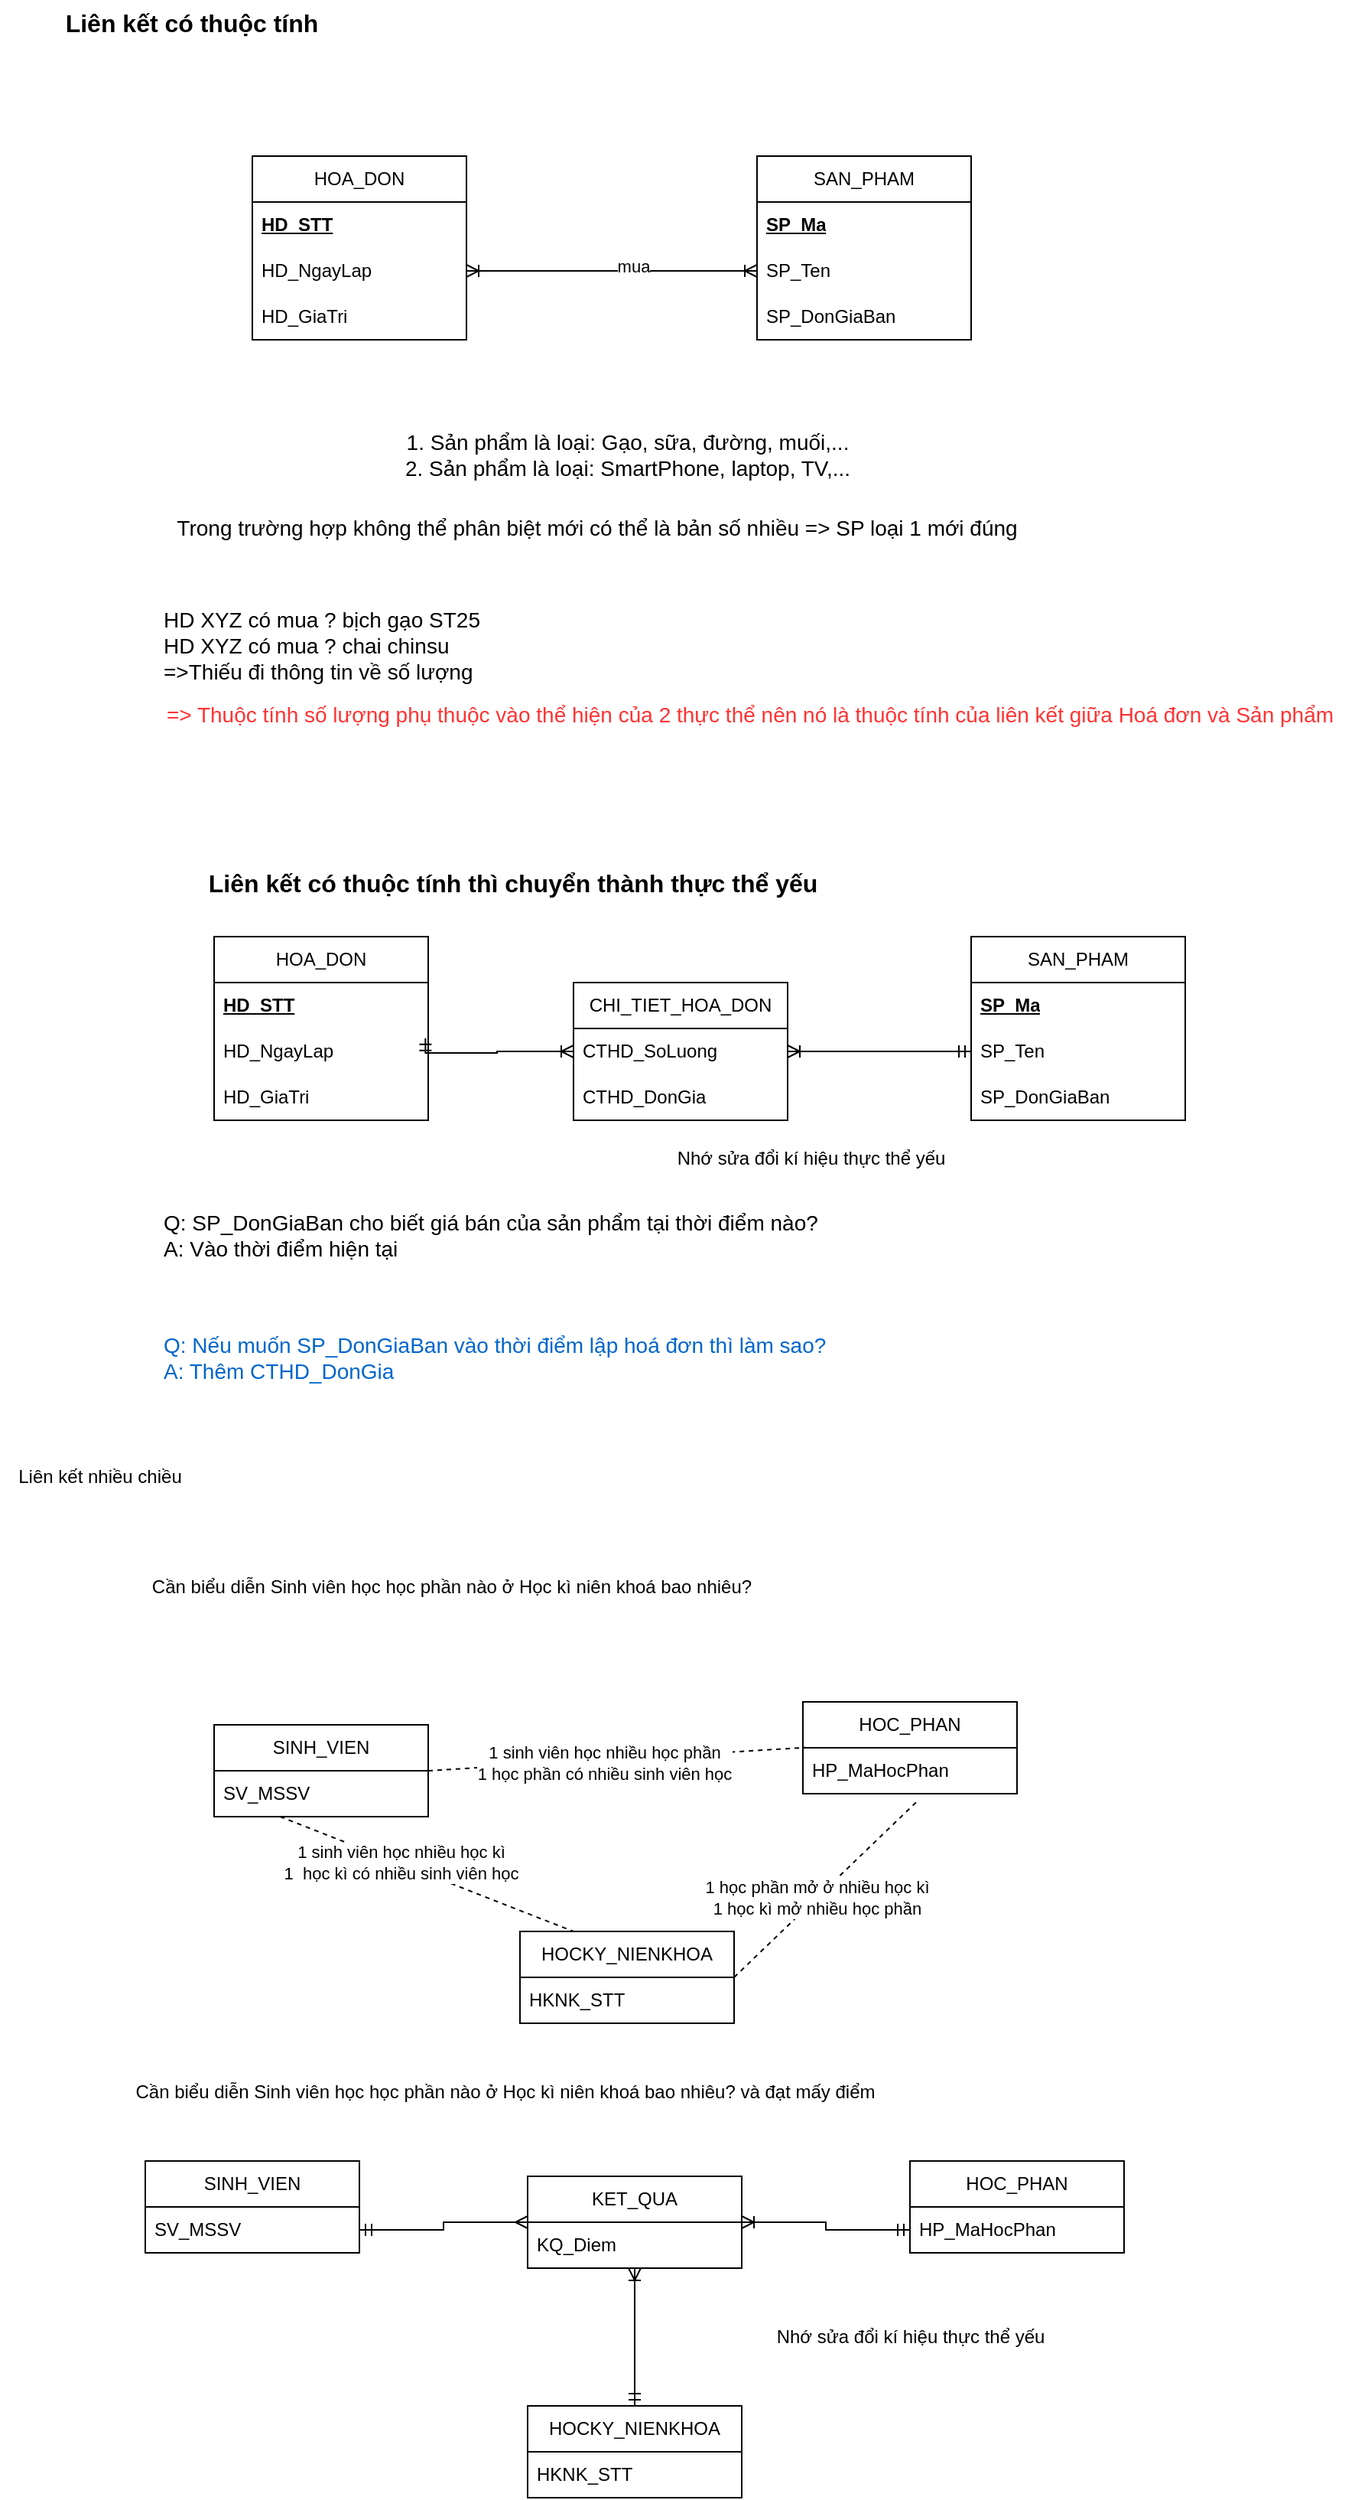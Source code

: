 <mxfile version="24.7.16">
  <diagram id="R2lEEEUBdFMjLlhIrx00" name="Page-1">
    <mxGraphModel dx="7797" dy="3767" grid="1" gridSize="10" guides="1" tooltips="1" connect="1" arrows="1" fold="1" page="1" pageScale="1" pageWidth="850" pageHeight="1100" math="0" shadow="0" extFonts="Permanent Marker^https://fonts.googleapis.com/css?family=Permanent+Marker">
      <root>
        <mxCell id="0" />
        <mxCell id="1" parent="0" />
        <mxCell id="qtCN9W1aLvhED1hf9tJf-10" value="&lt;font style=&quot;font-size: 16px;&quot;&gt;&lt;b&gt;Liên kết có thuộc tính&lt;/b&gt;&lt;/font&gt;" style="text;html=1;align=center;verticalAlign=middle;resizable=0;points=[];autosize=1;strokeColor=none;fillColor=none;" vertex="1" parent="1">
          <mxGeometry x="25" y="48" width="190" height="30" as="geometry" />
        </mxCell>
        <mxCell id="qtCN9W1aLvhED1hf9tJf-11" value="HOA_DON" style="swimlane;fontStyle=0;childLayout=stackLayout;horizontal=1;startSize=30;horizontalStack=0;resizeParent=1;resizeParentMax=0;resizeLast=0;collapsible=1;marginBottom=0;whiteSpace=wrap;html=1;" vertex="1" parent="1">
          <mxGeometry x="160" y="150" width="140" height="120" as="geometry" />
        </mxCell>
        <mxCell id="qtCN9W1aLvhED1hf9tJf-12" value="&lt;b&gt;&lt;u&gt;HD_STT&lt;/u&gt;&lt;/b&gt;" style="text;strokeColor=none;fillColor=none;align=left;verticalAlign=middle;spacingLeft=4;spacingRight=4;overflow=hidden;points=[[0,0.5],[1,0.5]];portConstraint=eastwest;rotatable=0;whiteSpace=wrap;html=1;" vertex="1" parent="qtCN9W1aLvhED1hf9tJf-11">
          <mxGeometry y="30" width="140" height="30" as="geometry" />
        </mxCell>
        <mxCell id="qtCN9W1aLvhED1hf9tJf-13" value="HD_NgayLap" style="text;strokeColor=none;fillColor=none;align=left;verticalAlign=middle;spacingLeft=4;spacingRight=4;overflow=hidden;points=[[0,0.5],[1,0.5]];portConstraint=eastwest;rotatable=0;whiteSpace=wrap;html=1;" vertex="1" parent="qtCN9W1aLvhED1hf9tJf-11">
          <mxGeometry y="60" width="140" height="30" as="geometry" />
        </mxCell>
        <mxCell id="qtCN9W1aLvhED1hf9tJf-14" value="HD_GiaTri" style="text;strokeColor=none;fillColor=none;align=left;verticalAlign=middle;spacingLeft=4;spacingRight=4;overflow=hidden;points=[[0,0.5],[1,0.5]];portConstraint=eastwest;rotatable=0;whiteSpace=wrap;html=1;" vertex="1" parent="qtCN9W1aLvhED1hf9tJf-11">
          <mxGeometry y="90" width="140" height="30" as="geometry" />
        </mxCell>
        <mxCell id="qtCN9W1aLvhED1hf9tJf-15" value="SAN_PHAM" style="swimlane;fontStyle=0;childLayout=stackLayout;horizontal=1;startSize=30;horizontalStack=0;resizeParent=1;resizeParentMax=0;resizeLast=0;collapsible=1;marginBottom=0;whiteSpace=wrap;html=1;" vertex="1" parent="1">
          <mxGeometry x="490" y="150" width="140" height="120" as="geometry" />
        </mxCell>
        <mxCell id="qtCN9W1aLvhED1hf9tJf-16" value="&lt;b&gt;&lt;u&gt;SP_Ma&lt;/u&gt;&lt;/b&gt;" style="text;strokeColor=none;fillColor=none;align=left;verticalAlign=middle;spacingLeft=4;spacingRight=4;overflow=hidden;points=[[0,0.5],[1,0.5]];portConstraint=eastwest;rotatable=0;whiteSpace=wrap;html=1;" vertex="1" parent="qtCN9W1aLvhED1hf9tJf-15">
          <mxGeometry y="30" width="140" height="30" as="geometry" />
        </mxCell>
        <mxCell id="qtCN9W1aLvhED1hf9tJf-17" value="SP_Ten" style="text;strokeColor=none;fillColor=none;align=left;verticalAlign=middle;spacingLeft=4;spacingRight=4;overflow=hidden;points=[[0,0.5],[1,0.5]];portConstraint=eastwest;rotatable=0;whiteSpace=wrap;html=1;" vertex="1" parent="qtCN9W1aLvhED1hf9tJf-15">
          <mxGeometry y="60" width="140" height="30" as="geometry" />
        </mxCell>
        <mxCell id="qtCN9W1aLvhED1hf9tJf-18" value="SP_DonGiaBan" style="text;strokeColor=none;fillColor=none;align=left;verticalAlign=middle;spacingLeft=4;spacingRight=4;overflow=hidden;points=[[0,0.5],[1,0.5]];portConstraint=eastwest;rotatable=0;whiteSpace=wrap;html=1;" vertex="1" parent="qtCN9W1aLvhED1hf9tJf-15">
          <mxGeometry y="90" width="140" height="30" as="geometry" />
        </mxCell>
        <mxCell id="qtCN9W1aLvhED1hf9tJf-20" style="edgeStyle=orthogonalEdgeStyle;rounded=0;orthogonalLoop=1;jettySize=auto;html=1;entryX=0;entryY=0.5;entryDx=0;entryDy=0;startArrow=ERoneToMany;startFill=0;endArrow=ERoneToMany;endFill=0;" edge="1" parent="1" source="qtCN9W1aLvhED1hf9tJf-13" target="qtCN9W1aLvhED1hf9tJf-17">
          <mxGeometry relative="1" as="geometry" />
        </mxCell>
        <mxCell id="qtCN9W1aLvhED1hf9tJf-25" value="mua" style="edgeLabel;html=1;align=center;verticalAlign=middle;resizable=0;points=[];" vertex="1" connectable="0" parent="qtCN9W1aLvhED1hf9tJf-20">
          <mxGeometry x="0.141" y="3" relative="1" as="geometry">
            <mxPoint as="offset" />
          </mxGeometry>
        </mxCell>
        <mxCell id="qtCN9W1aLvhED1hf9tJf-21" value="&lt;font style=&quot;font-size: 14px;&quot;&gt;1. Sản phẩm là loại: Gạo, sữa, đường, muối,...&lt;/font&gt;&lt;div style=&quot;font-size: 14px;&quot;&gt;&lt;font style=&quot;font-size: 14px;&quot;&gt;2. Sản phẩm là loại: SmartPhone, laptop, TV,...&lt;/font&gt;&lt;/div&gt;" style="text;html=1;align=center;verticalAlign=middle;resizable=0;points=[];autosize=1;strokeColor=none;fillColor=none;" vertex="1" parent="1">
          <mxGeometry x="250" y="320" width="310" height="50" as="geometry" />
        </mxCell>
        <mxCell id="qtCN9W1aLvhED1hf9tJf-22" value="&lt;font style=&quot;font-size: 14px;&quot;&gt;Trong trường hợp không thể phân biệt mới có thể là bản số nhiều =&amp;gt; SP loại 1 mới đúng&lt;/font&gt;" style="text;html=1;align=center;verticalAlign=middle;resizable=0;points=[];autosize=1;strokeColor=none;fillColor=none;" vertex="1" parent="1">
          <mxGeometry x="100" y="378" width="570" height="30" as="geometry" />
        </mxCell>
        <mxCell id="qtCN9W1aLvhED1hf9tJf-23" value="&lt;div style=&quot;text-align: justify;&quot;&gt;&lt;span style=&quot;font-size: 14px; background-color: initial;&quot;&gt;HD XYZ có mua ? bịch gạo ST25&lt;/span&gt;&lt;/div&gt;&lt;div style=&quot;font-size: 14px;&quot;&gt;&lt;div style=&quot;text-align: justify;&quot;&gt;&lt;span style=&quot;background-color: initial;&quot;&gt;HD XYZ có mua ? chai chinsu&lt;/span&gt;&lt;/div&gt;&lt;div style=&quot;text-align: justify;&quot;&gt;&lt;font style=&quot;font-size: 14px;&quot;&gt;=&amp;gt;Thiếu đi thông tin về số lượng&lt;/font&gt;&lt;/div&gt;&lt;/div&gt;" style="text;html=1;align=center;verticalAlign=middle;resizable=0;points=[];autosize=1;strokeColor=none;fillColor=none;" vertex="1" parent="1">
          <mxGeometry x="90" y="440" width="230" height="60" as="geometry" />
        </mxCell>
        <mxCell id="qtCN9W1aLvhED1hf9tJf-24" value="&lt;div style=&quot;text-align: justify;&quot;&gt;&lt;span style=&quot;background-color: initial;&quot;&gt;&lt;font color=&quot;#ff3333&quot; style=&quot;font-size: 14px;&quot;&gt;=&amp;gt; Thuộc tính số lượng phụ thuộc vào thể hiện của 2 thực thể nên nó là thuộc tính của liên kết giữa Hoá đơn và Sản phẩm&lt;/font&gt;&lt;/span&gt;&lt;/div&gt;" style="text;html=1;align=center;verticalAlign=middle;resizable=0;points=[];autosize=1;strokeColor=none;fillColor=none;" vertex="1" parent="1">
          <mxGeometry x="90" y="500" width="790" height="30" as="geometry" />
        </mxCell>
        <mxCell id="qtCN9W1aLvhED1hf9tJf-26" value="&lt;font size=&quot;1&quot; style=&quot;&quot;&gt;&lt;b style=&quot;font-size: 16px;&quot;&gt;Liên kết có thuộc tính thì chuyển thành thực thể yếu&lt;/b&gt;&lt;/font&gt;" style="text;html=1;align=center;verticalAlign=middle;resizable=0;points=[];autosize=1;strokeColor=none;fillColor=none;" vertex="1" parent="1">
          <mxGeometry x="120" y="610" width="420" height="30" as="geometry" />
        </mxCell>
        <mxCell id="qtCN9W1aLvhED1hf9tJf-28" value="CHI_TIET_HOA_DON" style="swimlane;fontStyle=0;childLayout=stackLayout;horizontal=1;startSize=30;horizontalStack=0;resizeParent=1;resizeParentMax=0;resizeLast=0;collapsible=1;marginBottom=0;whiteSpace=wrap;html=1;align=center;" vertex="1" parent="1">
          <mxGeometry x="370" y="690" width="140" height="90" as="geometry" />
        </mxCell>
        <mxCell id="qtCN9W1aLvhED1hf9tJf-29" value="CTHD_SoLuong" style="text;strokeColor=none;fillColor=none;align=left;verticalAlign=middle;spacingLeft=4;spacingRight=4;overflow=hidden;points=[[0,0.5],[1,0.5]];portConstraint=eastwest;rotatable=0;whiteSpace=wrap;html=1;" vertex="1" parent="qtCN9W1aLvhED1hf9tJf-28">
          <mxGeometry y="30" width="140" height="30" as="geometry" />
        </mxCell>
        <mxCell id="qtCN9W1aLvhED1hf9tJf-47" value="CTHD_DonGia" style="text;strokeColor=none;fillColor=none;align=left;verticalAlign=middle;spacingLeft=4;spacingRight=4;overflow=hidden;points=[[0,0.5],[1,0.5]];portConstraint=eastwest;rotatable=0;whiteSpace=wrap;html=1;" vertex="1" parent="qtCN9W1aLvhED1hf9tJf-28">
          <mxGeometry y="60" width="140" height="30" as="geometry" />
        </mxCell>
        <mxCell id="qtCN9W1aLvhED1hf9tJf-32" value="HOA_DON" style="swimlane;fontStyle=0;childLayout=stackLayout;horizontal=1;startSize=30;horizontalStack=0;resizeParent=1;resizeParentMax=0;resizeLast=0;collapsible=1;marginBottom=0;whiteSpace=wrap;html=1;" vertex="1" parent="1">
          <mxGeometry x="135" y="660" width="140" height="120" as="geometry" />
        </mxCell>
        <mxCell id="qtCN9W1aLvhED1hf9tJf-33" value="&lt;b&gt;&lt;u&gt;HD_STT&lt;/u&gt;&lt;/b&gt;" style="text;strokeColor=none;fillColor=none;align=left;verticalAlign=middle;spacingLeft=4;spacingRight=4;overflow=hidden;points=[[0,0.5],[1,0.5]];portConstraint=eastwest;rotatable=0;whiteSpace=wrap;html=1;" vertex="1" parent="qtCN9W1aLvhED1hf9tJf-32">
          <mxGeometry y="30" width="140" height="30" as="geometry" />
        </mxCell>
        <mxCell id="qtCN9W1aLvhED1hf9tJf-34" value="HD_NgayLap" style="text;strokeColor=none;fillColor=none;align=left;verticalAlign=middle;spacingLeft=4;spacingRight=4;overflow=hidden;points=[[0,0.5],[1,0.5]];portConstraint=eastwest;rotatable=0;whiteSpace=wrap;html=1;" vertex="1" parent="qtCN9W1aLvhED1hf9tJf-32">
          <mxGeometry y="60" width="140" height="30" as="geometry" />
        </mxCell>
        <mxCell id="qtCN9W1aLvhED1hf9tJf-35" value="HD_GiaTri" style="text;strokeColor=none;fillColor=none;align=left;verticalAlign=middle;spacingLeft=4;spacingRight=4;overflow=hidden;points=[[0,0.5],[1,0.5]];portConstraint=eastwest;rotatable=0;whiteSpace=wrap;html=1;" vertex="1" parent="qtCN9W1aLvhED1hf9tJf-32">
          <mxGeometry y="90" width="140" height="30" as="geometry" />
        </mxCell>
        <mxCell id="qtCN9W1aLvhED1hf9tJf-36" value="SAN_PHAM" style="swimlane;fontStyle=0;childLayout=stackLayout;horizontal=1;startSize=30;horizontalStack=0;resizeParent=1;resizeParentMax=0;resizeLast=0;collapsible=1;marginBottom=0;whiteSpace=wrap;html=1;" vertex="1" parent="1">
          <mxGeometry x="630" y="660" width="140" height="120" as="geometry" />
        </mxCell>
        <mxCell id="qtCN9W1aLvhED1hf9tJf-37" value="&lt;b&gt;&lt;u&gt;SP_Ma&lt;/u&gt;&lt;/b&gt;" style="text;strokeColor=none;fillColor=none;align=left;verticalAlign=middle;spacingLeft=4;spacingRight=4;overflow=hidden;points=[[0,0.5],[1,0.5]];portConstraint=eastwest;rotatable=0;whiteSpace=wrap;html=1;" vertex="1" parent="qtCN9W1aLvhED1hf9tJf-36">
          <mxGeometry y="30" width="140" height="30" as="geometry" />
        </mxCell>
        <mxCell id="qtCN9W1aLvhED1hf9tJf-38" value="SP_Ten" style="text;strokeColor=none;fillColor=none;align=left;verticalAlign=middle;spacingLeft=4;spacingRight=4;overflow=hidden;points=[[0,0.5],[1,0.5]];portConstraint=eastwest;rotatable=0;whiteSpace=wrap;html=1;" vertex="1" parent="qtCN9W1aLvhED1hf9tJf-36">
          <mxGeometry y="60" width="140" height="30" as="geometry" />
        </mxCell>
        <mxCell id="qtCN9W1aLvhED1hf9tJf-39" value="SP_DonGiaBan" style="text;strokeColor=none;fillColor=none;align=left;verticalAlign=middle;spacingLeft=4;spacingRight=4;overflow=hidden;points=[[0,0.5],[1,0.5]];portConstraint=eastwest;rotatable=0;whiteSpace=wrap;html=1;" vertex="1" parent="qtCN9W1aLvhED1hf9tJf-36">
          <mxGeometry y="90" width="140" height="30" as="geometry" />
        </mxCell>
        <mxCell id="qtCN9W1aLvhED1hf9tJf-40" style="edgeStyle=orthogonalEdgeStyle;rounded=0;orthogonalLoop=1;jettySize=auto;html=1;endArrow=ERmandOne;endFill=0;startArrow=ERoneToMany;startFill=0;" edge="1" parent="1" source="qtCN9W1aLvhED1hf9tJf-29" target="qtCN9W1aLvhED1hf9tJf-38">
          <mxGeometry relative="1" as="geometry" />
        </mxCell>
        <mxCell id="qtCN9W1aLvhED1hf9tJf-41" style="edgeStyle=orthogonalEdgeStyle;rounded=0;orthogonalLoop=1;jettySize=auto;html=1;entryX=0.987;entryY=0.213;entryDx=0;entryDy=0;entryPerimeter=0;startArrow=ERoneToMany;startFill=0;endArrow=ERmandOne;endFill=0;" edge="1" parent="1" source="qtCN9W1aLvhED1hf9tJf-29" target="qtCN9W1aLvhED1hf9tJf-34">
          <mxGeometry relative="1" as="geometry">
            <Array as="points">
              <mxPoint x="320" y="735" />
              <mxPoint x="320" y="736" />
            </Array>
          </mxGeometry>
        </mxCell>
        <mxCell id="qtCN9W1aLvhED1hf9tJf-42" value="Nhớ sửa đổi kí hiệu thực thể yếu" style="text;html=1;align=center;verticalAlign=middle;resizable=0;points=[];autosize=1;strokeColor=none;fillColor=none;" vertex="1" parent="1">
          <mxGeometry x="425" y="790" width="200" height="30" as="geometry" />
        </mxCell>
        <mxCell id="qtCN9W1aLvhED1hf9tJf-43" value="Q: SP_DonGiaBan cho biết giá bán của sản phẩm tại thời điểm nào?&lt;br style=&quot;font-size: 14px;&quot;&gt;A: Vào thời điểm hiện tại" style="text;html=1;align=left;verticalAlign=middle;resizable=0;points=[];autosize=1;strokeColor=none;fillColor=none;fontColor=#000000;fontSize=14;" vertex="1" parent="1">
          <mxGeometry x="100" y="830" width="450" height="50" as="geometry" />
        </mxCell>
        <mxCell id="qtCN9W1aLvhED1hf9tJf-45" value="Q: Nếu muốn SP_DonGiaBan vào thời điểm lập hoá đơn thì làm sao?&lt;br&gt;A: Thêm CTHD_DonGia" style="text;html=1;align=left;verticalAlign=middle;resizable=0;points=[];autosize=1;strokeColor=none;fillColor=none;fontColor=#0066CC;fontSize=14;" vertex="1" parent="1">
          <mxGeometry x="100" y="910" width="460" height="50" as="geometry" />
        </mxCell>
        <mxCell id="qtCN9W1aLvhED1hf9tJf-50" value="Liên kết nhiều chiều" style="text;html=1;align=center;verticalAlign=middle;resizable=0;points=[];autosize=1;strokeColor=none;fillColor=none;" vertex="1" parent="1">
          <mxGeometry x="-5" y="998" width="130" height="30" as="geometry" />
        </mxCell>
        <mxCell id="qtCN9W1aLvhED1hf9tJf-51" value="SINH_VIEN" style="swimlane;fontStyle=0;childLayout=stackLayout;horizontal=1;startSize=30;horizontalStack=0;resizeParent=1;resizeParentMax=0;resizeLast=0;collapsible=1;marginBottom=0;whiteSpace=wrap;html=1;" vertex="1" parent="1">
          <mxGeometry x="135" y="1175" width="140" height="60" as="geometry" />
        </mxCell>
        <mxCell id="qtCN9W1aLvhED1hf9tJf-52" value="SV_MSSV" style="text;strokeColor=none;fillColor=none;align=left;verticalAlign=middle;spacingLeft=4;spacingRight=4;overflow=hidden;points=[[0,0.5],[1,0.5]];portConstraint=eastwest;rotatable=0;whiteSpace=wrap;html=1;" vertex="1" parent="qtCN9W1aLvhED1hf9tJf-51">
          <mxGeometry y="30" width="140" height="30" as="geometry" />
        </mxCell>
        <mxCell id="qtCN9W1aLvhED1hf9tJf-55" value="HOC_PHAN" style="swimlane;fontStyle=0;childLayout=stackLayout;horizontal=1;startSize=30;horizontalStack=0;resizeParent=1;resizeParentMax=0;resizeLast=0;collapsible=1;marginBottom=0;whiteSpace=wrap;html=1;" vertex="1" parent="1">
          <mxGeometry x="520" y="1160" width="140" height="60" as="geometry" />
        </mxCell>
        <mxCell id="qtCN9W1aLvhED1hf9tJf-56" value="HP_MaHocPhan" style="text;strokeColor=none;fillColor=none;align=left;verticalAlign=middle;spacingLeft=4;spacingRight=4;overflow=hidden;points=[[0,0.5],[1,0.5]];portConstraint=eastwest;rotatable=0;whiteSpace=wrap;html=1;" vertex="1" parent="qtCN9W1aLvhED1hf9tJf-55">
          <mxGeometry y="30" width="140" height="30" as="geometry" />
        </mxCell>
        <mxCell id="qtCN9W1aLvhED1hf9tJf-59" value="HOCKY_NIENKHOA" style="swimlane;fontStyle=0;childLayout=stackLayout;horizontal=1;startSize=30;horizontalStack=0;resizeParent=1;resizeParentMax=0;resizeLast=0;collapsible=1;marginBottom=0;whiteSpace=wrap;html=1;" vertex="1" parent="1">
          <mxGeometry x="335" y="1310" width="140" height="60" as="geometry" />
        </mxCell>
        <mxCell id="qtCN9W1aLvhED1hf9tJf-60" value="HKNK_STT" style="text;strokeColor=none;fillColor=none;align=left;verticalAlign=middle;spacingLeft=4;spacingRight=4;overflow=hidden;points=[[0,0.5],[1,0.5]];portConstraint=eastwest;rotatable=0;whiteSpace=wrap;html=1;" vertex="1" parent="qtCN9W1aLvhED1hf9tJf-59">
          <mxGeometry y="30" width="140" height="30" as="geometry" />
        </mxCell>
        <mxCell id="qtCN9W1aLvhED1hf9tJf-63" value="Cần biểu diễn Sinh viên học học phần nào ở Học kì niên khoá bao nhiêu?" style="text;html=1;align=center;verticalAlign=middle;resizable=0;points=[];autosize=1;strokeColor=none;fillColor=none;" vertex="1" parent="1">
          <mxGeometry x="80" y="1070" width="420" height="30" as="geometry" />
        </mxCell>
        <mxCell id="qtCN9W1aLvhED1hf9tJf-64" value="" style="endArrow=none;dashed=1;html=1;rounded=0;exitX=1;exitY=0.5;exitDx=0;exitDy=0;entryX=0.012;entryY=-0.006;entryDx=0;entryDy=0;entryPerimeter=0;" edge="1" parent="1" source="qtCN9W1aLvhED1hf9tJf-51" target="qtCN9W1aLvhED1hf9tJf-56">
          <mxGeometry width="50" height="50" relative="1" as="geometry">
            <mxPoint x="560" y="1250" as="sourcePoint" />
            <mxPoint x="580" y="1280" as="targetPoint" />
          </mxGeometry>
        </mxCell>
        <mxCell id="qtCN9W1aLvhED1hf9tJf-70" value="1 sinh viên học nhiều học phần&lt;br&gt;1 học phần có nhiều sinh viên học" style="edgeLabel;html=1;align=center;verticalAlign=middle;resizable=0;points=[];" vertex="1" connectable="0" parent="qtCN9W1aLvhED1hf9tJf-64">
          <mxGeometry x="-0.073" y="-2" relative="1" as="geometry">
            <mxPoint as="offset" />
          </mxGeometry>
        </mxCell>
        <mxCell id="qtCN9W1aLvhED1hf9tJf-67" value="" style="endArrow=none;dashed=1;html=1;rounded=0;exitX=0.308;exitY=1;exitDx=0;exitDy=0;exitPerimeter=0;entryX=0.25;entryY=0;entryDx=0;entryDy=0;" edge="1" parent="1" source="qtCN9W1aLvhED1hf9tJf-52" target="qtCN9W1aLvhED1hf9tJf-59">
          <mxGeometry width="50" height="50" relative="1" as="geometry">
            <mxPoint x="490" y="1260" as="sourcePoint" />
            <mxPoint x="610" y="1200" as="targetPoint" />
          </mxGeometry>
        </mxCell>
        <mxCell id="qtCN9W1aLvhED1hf9tJf-72" value="1 sinh viên học nhiều học kì&lt;br&gt;1&amp;nbsp; học kì có nhiều sinh viên học" style="edgeLabel;html=1;align=center;verticalAlign=middle;resizable=0;points=[];" vertex="1" connectable="0" parent="qtCN9W1aLvhED1hf9tJf-67">
          <mxGeometry x="-0.187" y="1" relative="1" as="geometry">
            <mxPoint as="offset" />
          </mxGeometry>
        </mxCell>
        <mxCell id="qtCN9W1aLvhED1hf9tJf-68" value="" style="endArrow=none;dashed=1;html=1;rounded=0;exitX=1;exitY=0.5;exitDx=0;exitDy=0;entryX=0.543;entryY=1.124;entryDx=0;entryDy=0;entryPerimeter=0;" edge="1" parent="1" source="qtCN9W1aLvhED1hf9tJf-59" target="qtCN9W1aLvhED1hf9tJf-56">
          <mxGeometry width="50" height="50" relative="1" as="geometry">
            <mxPoint x="560" y="1250" as="sourcePoint" />
            <mxPoint x="610" y="1200" as="targetPoint" />
          </mxGeometry>
        </mxCell>
        <mxCell id="qtCN9W1aLvhED1hf9tJf-71" value="1 học phần mở ở nhiều học kì&lt;br&gt;1 học kì mở nhiều học phần" style="edgeLabel;html=1;align=center;verticalAlign=middle;resizable=0;points=[];" vertex="1" connectable="0" parent="qtCN9W1aLvhED1hf9tJf-68">
          <mxGeometry x="-0.105" y="1" relative="1" as="geometry">
            <mxPoint as="offset" />
          </mxGeometry>
        </mxCell>
        <mxCell id="qtCN9W1aLvhED1hf9tJf-73" value="SINH_VIEN" style="swimlane;fontStyle=0;childLayout=stackLayout;horizontal=1;startSize=30;horizontalStack=0;resizeParent=1;resizeParentMax=0;resizeLast=0;collapsible=1;marginBottom=0;whiteSpace=wrap;html=1;" vertex="1" parent="1">
          <mxGeometry x="90" y="1460" width="140" height="60" as="geometry" />
        </mxCell>
        <mxCell id="qtCN9W1aLvhED1hf9tJf-74" value="SV_MSSV" style="text;strokeColor=none;fillColor=none;align=left;verticalAlign=middle;spacingLeft=4;spacingRight=4;overflow=hidden;points=[[0,0.5],[1,0.5]];portConstraint=eastwest;rotatable=0;whiteSpace=wrap;html=1;" vertex="1" parent="qtCN9W1aLvhED1hf9tJf-73">
          <mxGeometry y="30" width="140" height="30" as="geometry" />
        </mxCell>
        <mxCell id="qtCN9W1aLvhED1hf9tJf-75" value="HOC_PHAN" style="swimlane;fontStyle=0;childLayout=stackLayout;horizontal=1;startSize=30;horizontalStack=0;resizeParent=1;resizeParentMax=0;resizeLast=0;collapsible=1;marginBottom=0;whiteSpace=wrap;html=1;" vertex="1" parent="1">
          <mxGeometry x="590" y="1460" width="140" height="60" as="geometry" />
        </mxCell>
        <mxCell id="qtCN9W1aLvhED1hf9tJf-76" value="HP_MaHocPhan" style="text;strokeColor=none;fillColor=none;align=left;verticalAlign=middle;spacingLeft=4;spacingRight=4;overflow=hidden;points=[[0,0.5],[1,0.5]];portConstraint=eastwest;rotatable=0;whiteSpace=wrap;html=1;" vertex="1" parent="qtCN9W1aLvhED1hf9tJf-75">
          <mxGeometry y="30" width="140" height="30" as="geometry" />
        </mxCell>
        <mxCell id="qtCN9W1aLvhED1hf9tJf-91" style="edgeStyle=orthogonalEdgeStyle;rounded=0;orthogonalLoop=1;jettySize=auto;html=1;entryX=0.5;entryY=1;entryDx=0;entryDy=0;endArrow=ERoneToMany;endFill=0;startArrow=ERmandOne;startFill=0;" edge="1" parent="1" source="qtCN9W1aLvhED1hf9tJf-77" target="qtCN9W1aLvhED1hf9tJf-85">
          <mxGeometry relative="1" as="geometry">
            <Array as="points">
              <mxPoint x="410" y="1570" />
              <mxPoint x="410" y="1570" />
            </Array>
          </mxGeometry>
        </mxCell>
        <mxCell id="qtCN9W1aLvhED1hf9tJf-77" value="HOCKY_NIENKHOA" style="swimlane;fontStyle=0;childLayout=stackLayout;horizontal=1;startSize=30;horizontalStack=0;resizeParent=1;resizeParentMax=0;resizeLast=0;collapsible=1;marginBottom=0;whiteSpace=wrap;html=1;" vertex="1" parent="1">
          <mxGeometry x="340" y="1620" width="140" height="60" as="geometry" />
        </mxCell>
        <mxCell id="qtCN9W1aLvhED1hf9tJf-78" value="HKNK_STT" style="text;strokeColor=none;fillColor=none;align=left;verticalAlign=middle;spacingLeft=4;spacingRight=4;overflow=hidden;points=[[0,0.5],[1,0.5]];portConstraint=eastwest;rotatable=0;whiteSpace=wrap;html=1;" vertex="1" parent="qtCN9W1aLvhED1hf9tJf-77">
          <mxGeometry y="30" width="140" height="30" as="geometry" />
        </mxCell>
        <mxCell id="qtCN9W1aLvhED1hf9tJf-85" value="KET_QUA" style="swimlane;fontStyle=0;childLayout=stackLayout;horizontal=1;startSize=30;horizontalStack=0;resizeParent=1;resizeParentMax=0;resizeLast=0;collapsible=1;marginBottom=0;whiteSpace=wrap;html=1;" vertex="1" parent="1">
          <mxGeometry x="340" y="1470" width="140" height="60" as="geometry" />
        </mxCell>
        <mxCell id="qtCN9W1aLvhED1hf9tJf-106" value="KQ_Diem" style="text;strokeColor=none;fillColor=none;align=left;verticalAlign=middle;spacingLeft=4;spacingRight=4;overflow=hidden;points=[[0,0.5],[1,0.5]];portConstraint=eastwest;rotatable=0;whiteSpace=wrap;html=1;" vertex="1" parent="qtCN9W1aLvhED1hf9tJf-85">
          <mxGeometry y="30" width="140" height="30" as="geometry" />
        </mxCell>
        <mxCell id="qtCN9W1aLvhED1hf9tJf-89" style="edgeStyle=orthogonalEdgeStyle;rounded=0;orthogonalLoop=1;jettySize=auto;html=1;entryX=0;entryY=0.5;entryDx=0;entryDy=0;endArrow=ERmany;endFill=0;startArrow=ERmandOne;startFill=0;" edge="1" parent="1" source="qtCN9W1aLvhED1hf9tJf-74" target="qtCN9W1aLvhED1hf9tJf-85">
          <mxGeometry relative="1" as="geometry" />
        </mxCell>
        <mxCell id="qtCN9W1aLvhED1hf9tJf-90" style="edgeStyle=orthogonalEdgeStyle;rounded=0;orthogonalLoop=1;jettySize=auto;html=1;entryX=1;entryY=0.5;entryDx=0;entryDy=0;startArrow=ERmandOne;startFill=0;endArrow=ERoneToMany;endFill=0;" edge="1" parent="1" source="qtCN9W1aLvhED1hf9tJf-76" target="qtCN9W1aLvhED1hf9tJf-85">
          <mxGeometry relative="1" as="geometry" />
        </mxCell>
        <mxCell id="qtCN9W1aLvhED1hf9tJf-104" value="Nhớ sửa đổi kí hiệu thực thể yếu" style="text;html=1;align=center;verticalAlign=middle;resizable=0;points=[];autosize=1;strokeColor=none;fillColor=none;" vertex="1" parent="1">
          <mxGeometry x="490" y="1560" width="200" height="30" as="geometry" />
        </mxCell>
        <mxCell id="qtCN9W1aLvhED1hf9tJf-107" value="Cần biểu diễn Sinh viên học học phần nào ở Học kì niên khoá bao nhiêu? và đạt mấy điểm" style="text;html=1;align=center;verticalAlign=middle;resizable=0;points=[];autosize=1;strokeColor=none;fillColor=none;" vertex="1" parent="1">
          <mxGeometry x="70" y="1400" width="510" height="30" as="geometry" />
        </mxCell>
      </root>
    </mxGraphModel>
  </diagram>
</mxfile>
